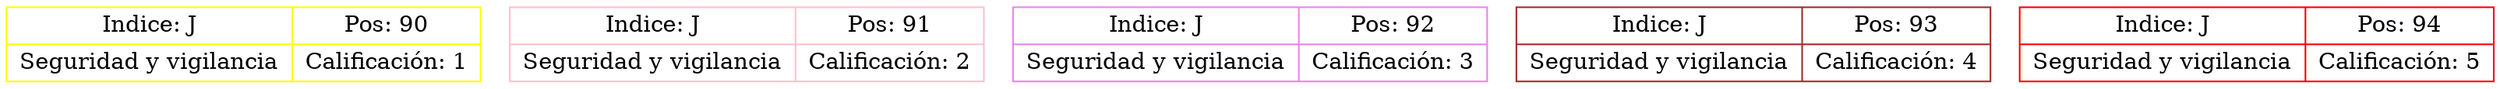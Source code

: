 digraph Daniel18{
node[shape=record];
node90[color=yellow, fillcolor=green, label="{Indice: J|Seguridad y vigilancia}|{Pos: 90|Calificación: 1}"];
node91[color=pink, fillcolor=orange, label="{Indice: J|Seguridad y vigilancia}|{Pos: 91|Calificación: 2}"];
node92[color=violet, fillcolor=orange, label="{Indice: J|Seguridad y vigilancia}|{Pos: 92|Calificación: 3}"];
node93[color=brown, fillcolor=brown, label="{Indice: J|Seguridad y vigilancia}|{Pos: 93|Calificación: 4}"];
node94[color=red, fillcolor=violet, label="{Indice: J|Seguridad y vigilancia}|{Pos: 94|Calificación: 5}"];
}